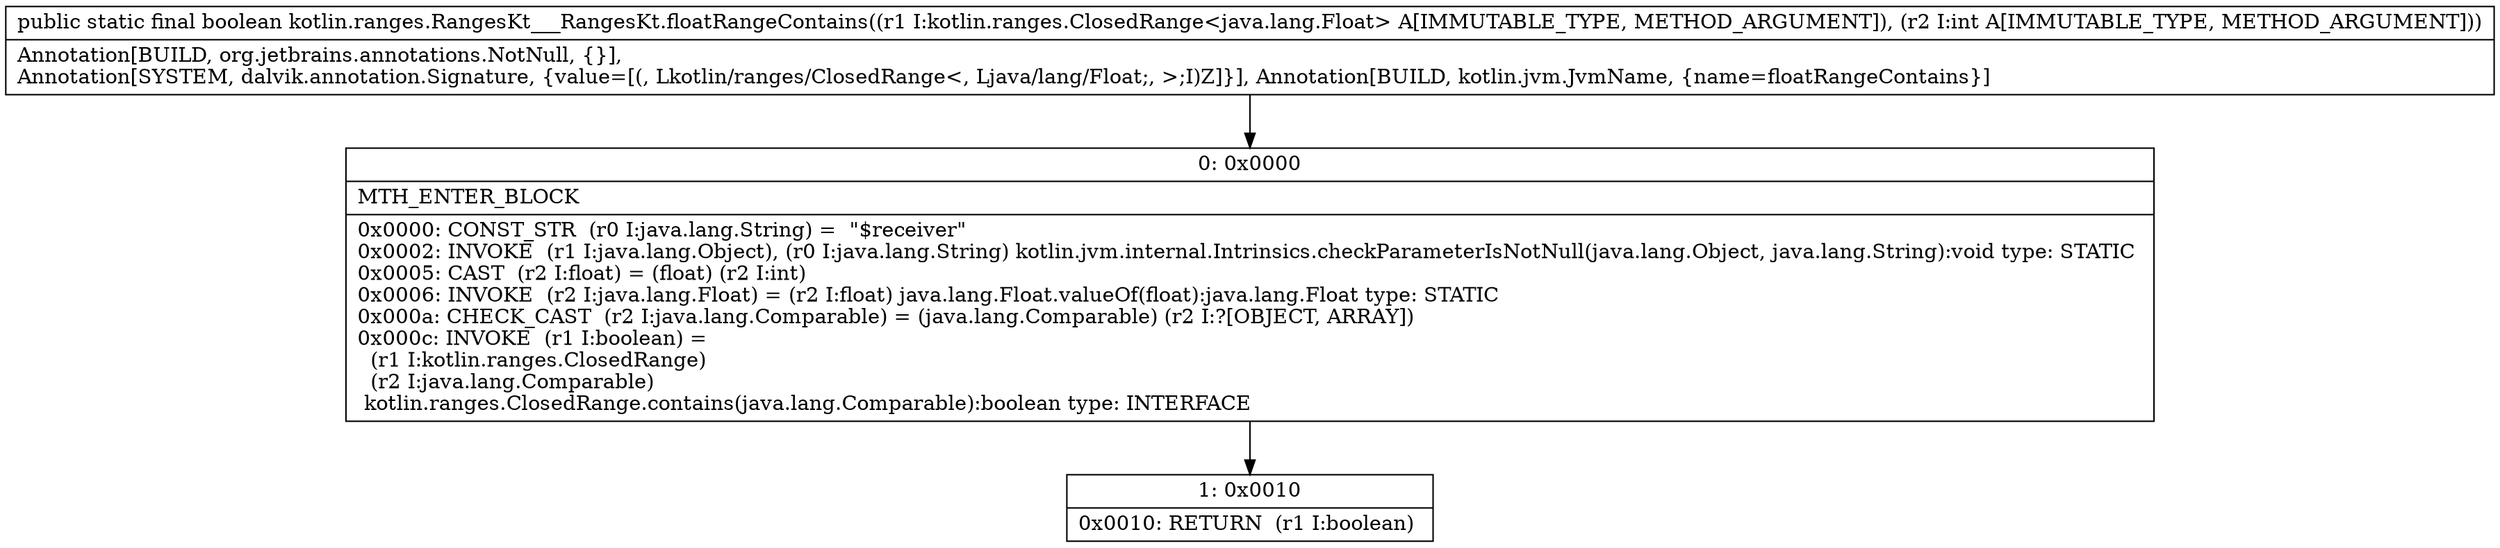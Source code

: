 digraph "CFG forkotlin.ranges.RangesKt___RangesKt.floatRangeContains(Lkotlin\/ranges\/ClosedRange;I)Z" {
Node_0 [shape=record,label="{0\:\ 0x0000|MTH_ENTER_BLOCK\l|0x0000: CONST_STR  (r0 I:java.lang.String) =  \"$receiver\" \l0x0002: INVOKE  (r1 I:java.lang.Object), (r0 I:java.lang.String) kotlin.jvm.internal.Intrinsics.checkParameterIsNotNull(java.lang.Object, java.lang.String):void type: STATIC \l0x0005: CAST  (r2 I:float) = (float) (r2 I:int) \l0x0006: INVOKE  (r2 I:java.lang.Float) = (r2 I:float) java.lang.Float.valueOf(float):java.lang.Float type: STATIC \l0x000a: CHECK_CAST  (r2 I:java.lang.Comparable) = (java.lang.Comparable) (r2 I:?[OBJECT, ARRAY]) \l0x000c: INVOKE  (r1 I:boolean) = \l  (r1 I:kotlin.ranges.ClosedRange)\l  (r2 I:java.lang.Comparable)\l kotlin.ranges.ClosedRange.contains(java.lang.Comparable):boolean type: INTERFACE \l}"];
Node_1 [shape=record,label="{1\:\ 0x0010|0x0010: RETURN  (r1 I:boolean) \l}"];
MethodNode[shape=record,label="{public static final boolean kotlin.ranges.RangesKt___RangesKt.floatRangeContains((r1 I:kotlin.ranges.ClosedRange\<java.lang.Float\> A[IMMUTABLE_TYPE, METHOD_ARGUMENT]), (r2 I:int A[IMMUTABLE_TYPE, METHOD_ARGUMENT]))  | Annotation[BUILD, org.jetbrains.annotations.NotNull, \{\}], \lAnnotation[SYSTEM, dalvik.annotation.Signature, \{value=[(, Lkotlin\/ranges\/ClosedRange\<, Ljava\/lang\/Float;, \>;I)Z]\}], Annotation[BUILD, kotlin.jvm.JvmName, \{name=floatRangeContains\}]\l}"];
MethodNode -> Node_0;
Node_0 -> Node_1;
}

